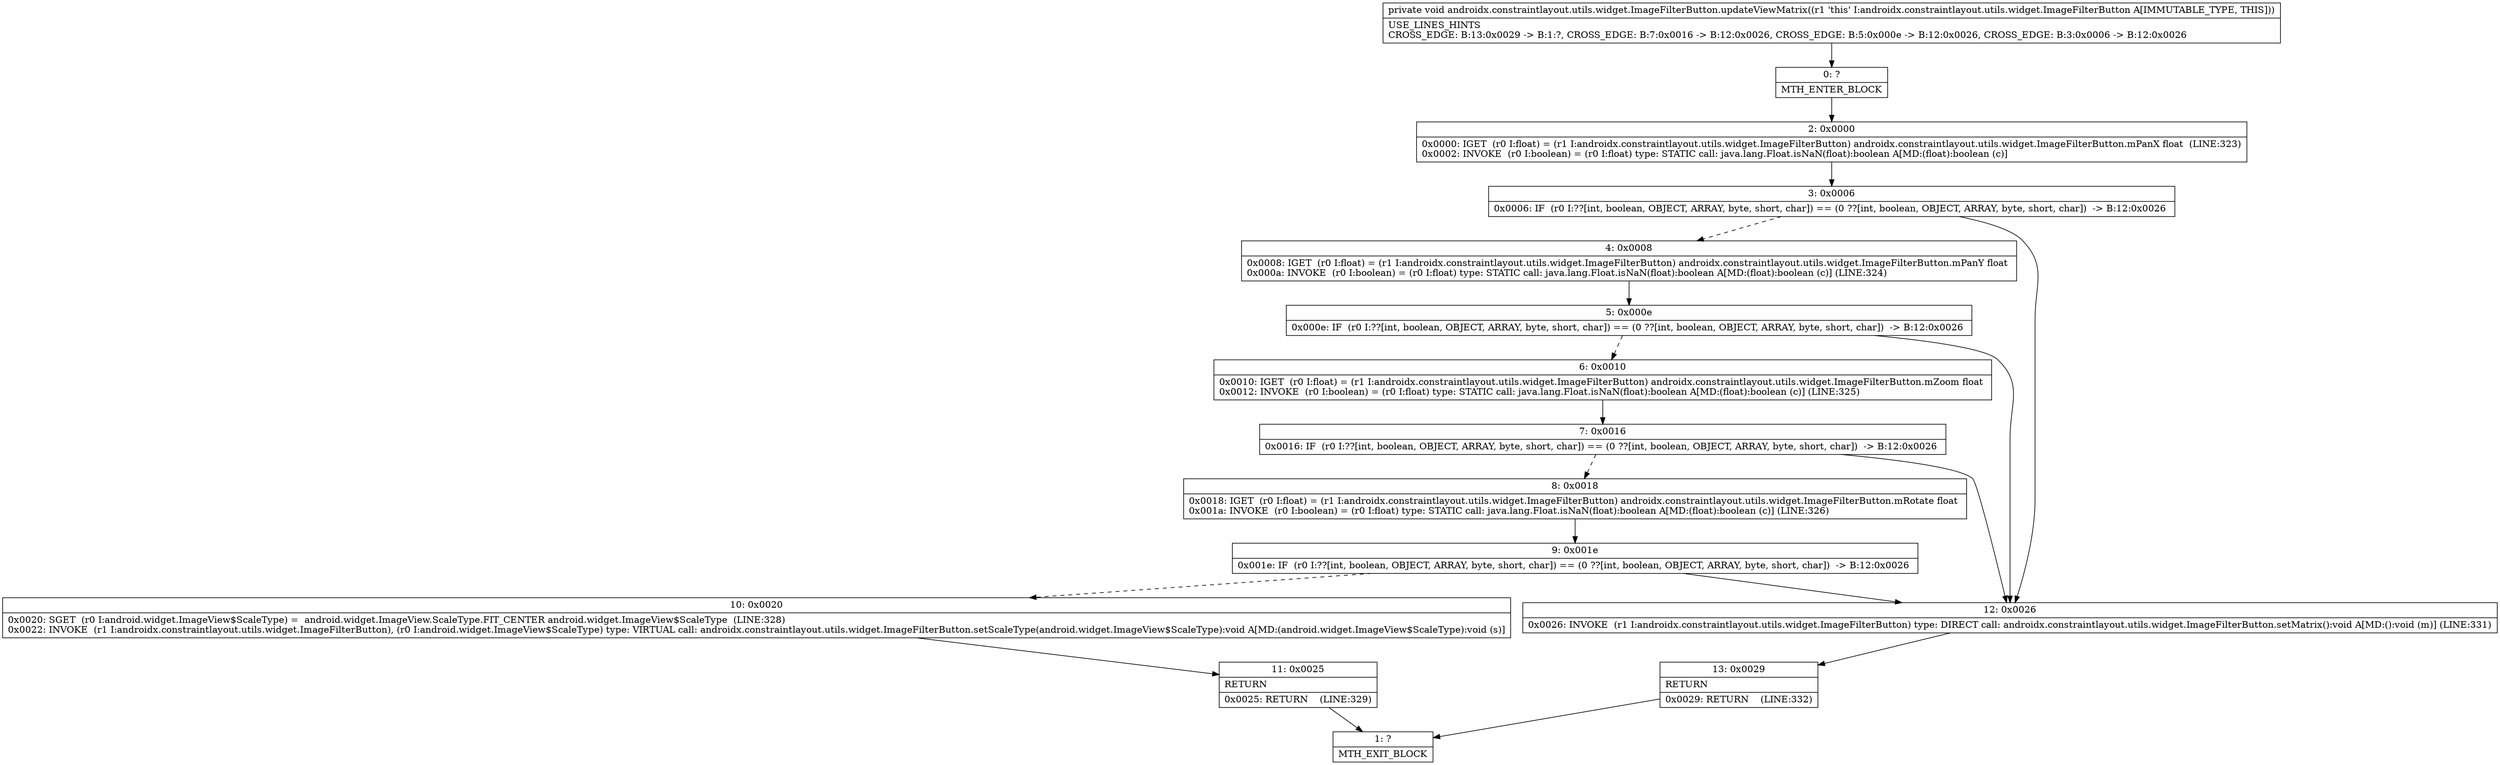 digraph "CFG forandroidx.constraintlayout.utils.widget.ImageFilterButton.updateViewMatrix()V" {
Node_0 [shape=record,label="{0\:\ ?|MTH_ENTER_BLOCK\l}"];
Node_2 [shape=record,label="{2\:\ 0x0000|0x0000: IGET  (r0 I:float) = (r1 I:androidx.constraintlayout.utils.widget.ImageFilterButton) androidx.constraintlayout.utils.widget.ImageFilterButton.mPanX float  (LINE:323)\l0x0002: INVOKE  (r0 I:boolean) = (r0 I:float) type: STATIC call: java.lang.Float.isNaN(float):boolean A[MD:(float):boolean (c)]\l}"];
Node_3 [shape=record,label="{3\:\ 0x0006|0x0006: IF  (r0 I:??[int, boolean, OBJECT, ARRAY, byte, short, char]) == (0 ??[int, boolean, OBJECT, ARRAY, byte, short, char])  \-\> B:12:0x0026 \l}"];
Node_4 [shape=record,label="{4\:\ 0x0008|0x0008: IGET  (r0 I:float) = (r1 I:androidx.constraintlayout.utils.widget.ImageFilterButton) androidx.constraintlayout.utils.widget.ImageFilterButton.mPanY float \l0x000a: INVOKE  (r0 I:boolean) = (r0 I:float) type: STATIC call: java.lang.Float.isNaN(float):boolean A[MD:(float):boolean (c)] (LINE:324)\l}"];
Node_5 [shape=record,label="{5\:\ 0x000e|0x000e: IF  (r0 I:??[int, boolean, OBJECT, ARRAY, byte, short, char]) == (0 ??[int, boolean, OBJECT, ARRAY, byte, short, char])  \-\> B:12:0x0026 \l}"];
Node_6 [shape=record,label="{6\:\ 0x0010|0x0010: IGET  (r0 I:float) = (r1 I:androidx.constraintlayout.utils.widget.ImageFilterButton) androidx.constraintlayout.utils.widget.ImageFilterButton.mZoom float \l0x0012: INVOKE  (r0 I:boolean) = (r0 I:float) type: STATIC call: java.lang.Float.isNaN(float):boolean A[MD:(float):boolean (c)] (LINE:325)\l}"];
Node_7 [shape=record,label="{7\:\ 0x0016|0x0016: IF  (r0 I:??[int, boolean, OBJECT, ARRAY, byte, short, char]) == (0 ??[int, boolean, OBJECT, ARRAY, byte, short, char])  \-\> B:12:0x0026 \l}"];
Node_8 [shape=record,label="{8\:\ 0x0018|0x0018: IGET  (r0 I:float) = (r1 I:androidx.constraintlayout.utils.widget.ImageFilterButton) androidx.constraintlayout.utils.widget.ImageFilterButton.mRotate float \l0x001a: INVOKE  (r0 I:boolean) = (r0 I:float) type: STATIC call: java.lang.Float.isNaN(float):boolean A[MD:(float):boolean (c)] (LINE:326)\l}"];
Node_9 [shape=record,label="{9\:\ 0x001e|0x001e: IF  (r0 I:??[int, boolean, OBJECT, ARRAY, byte, short, char]) == (0 ??[int, boolean, OBJECT, ARRAY, byte, short, char])  \-\> B:12:0x0026 \l}"];
Node_10 [shape=record,label="{10\:\ 0x0020|0x0020: SGET  (r0 I:android.widget.ImageView$ScaleType) =  android.widget.ImageView.ScaleType.FIT_CENTER android.widget.ImageView$ScaleType  (LINE:328)\l0x0022: INVOKE  (r1 I:androidx.constraintlayout.utils.widget.ImageFilterButton), (r0 I:android.widget.ImageView$ScaleType) type: VIRTUAL call: androidx.constraintlayout.utils.widget.ImageFilterButton.setScaleType(android.widget.ImageView$ScaleType):void A[MD:(android.widget.ImageView$ScaleType):void (s)]\l}"];
Node_11 [shape=record,label="{11\:\ 0x0025|RETURN\l|0x0025: RETURN    (LINE:329)\l}"];
Node_1 [shape=record,label="{1\:\ ?|MTH_EXIT_BLOCK\l}"];
Node_12 [shape=record,label="{12\:\ 0x0026|0x0026: INVOKE  (r1 I:androidx.constraintlayout.utils.widget.ImageFilterButton) type: DIRECT call: androidx.constraintlayout.utils.widget.ImageFilterButton.setMatrix():void A[MD:():void (m)] (LINE:331)\l}"];
Node_13 [shape=record,label="{13\:\ 0x0029|RETURN\l|0x0029: RETURN    (LINE:332)\l}"];
MethodNode[shape=record,label="{private void androidx.constraintlayout.utils.widget.ImageFilterButton.updateViewMatrix((r1 'this' I:androidx.constraintlayout.utils.widget.ImageFilterButton A[IMMUTABLE_TYPE, THIS]))  | USE_LINES_HINTS\lCROSS_EDGE: B:13:0x0029 \-\> B:1:?, CROSS_EDGE: B:7:0x0016 \-\> B:12:0x0026, CROSS_EDGE: B:5:0x000e \-\> B:12:0x0026, CROSS_EDGE: B:3:0x0006 \-\> B:12:0x0026\l}"];
MethodNode -> Node_0;Node_0 -> Node_2;
Node_2 -> Node_3;
Node_3 -> Node_4[style=dashed];
Node_3 -> Node_12;
Node_4 -> Node_5;
Node_5 -> Node_6[style=dashed];
Node_5 -> Node_12;
Node_6 -> Node_7;
Node_7 -> Node_8[style=dashed];
Node_7 -> Node_12;
Node_8 -> Node_9;
Node_9 -> Node_10[style=dashed];
Node_9 -> Node_12;
Node_10 -> Node_11;
Node_11 -> Node_1;
Node_12 -> Node_13;
Node_13 -> Node_1;
}


